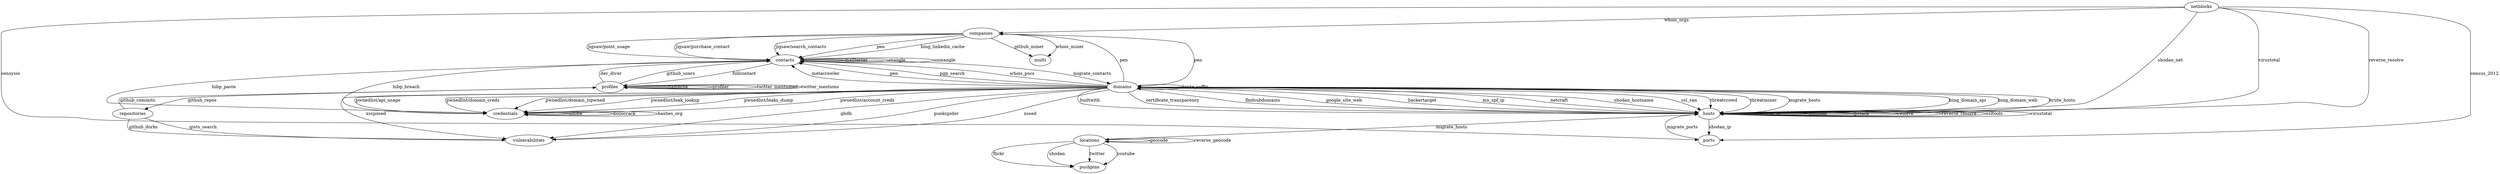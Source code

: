 digraph G {
size="200,200"
nodesep="2"
companies -> contacts [label = "bing_linkedin_cache"]
companies -> contacts [label = "jigsaw/point_usage"]
companies -> contacts [label = "jigsaw/purchase_contact"]
companies -> contacts [label = "jigsaw/search_contacts"]
companies -> contacts [label = "pen"]
companies -> domains [label = "pen"]
companies -> multi [label = "github_miner"]
companies -> multi [label = "whois_miner"]
contacts -> contacts [label = "mailtester"]
contacts -> contacts [label = "mangle"]
contacts -> contacts [label = "unmangle"]
contacts -> credentials [label = "hibp_breach"]
contacts -> credentials [label = "hibp_paste"]
contacts -> domains [label = "migrate_contacts"]
contacts -> profiles [label = "fullcontact"]
credentials -> credentials [label = "adobe"]
credentials -> credentials [label = "bozocrack"]
credentials -> credentials [label = "hashes_org"]
domains -> companies [label = "pen"]
domains -> contacts [label = "metacrawler"]
domains -> contacts [label = "pen"]
domains -> contacts [label = "pgp_search"]
domains -> contacts [label = "whois_pocs"]
domains -> credentials [label = "pwnedlist/account_creds"]
domains -> credentials [label = "pwnedlist/api_usage"]
domains -> credentials [label = "pwnedlist/domain_creds"]
domains -> credentials [label = "pwnedlist/domain_ispwned"]
domains -> credentials [label = "pwnedlist/leak_lookup"]
domains -> credentials [label = "pwnedlist/leaks_dump"]
domains -> domains [label = "brute_suffix"]
domains -> hosts [label = "bing_domain_api"]
domains -> hosts [label = "bing_domain_web"]
domains -> hosts [label = "brute_hosts"]
domains -> hosts [label = "builtwith"]
domains -> hosts [label = "certificate_transparency"]
domains -> hosts [label = "findsubdomains"]
domains -> hosts [label = "google_site_web"]
domains -> hosts [label = "hackertarget"]
domains -> hosts [label = "mx_spf_ip"]
domains -> hosts [label = "netcraft"]
domains -> hosts [label = "shodan_hostname"]
domains -> hosts [label = "ssl_san"]
domains -> hosts [label = "threatcrowd"]
domains -> hosts [label = "threatminer"]
domains -> vulnerabilities [label = "ghdb"]
domains -> vulnerabilities [label = "punkspider"]
domains -> vulnerabilities [label = "xssed"]
domains -> vulnerabilities [label = "xssposed"]
hosts -> domains [label = "migrate_hosts"]
hosts -> hosts [label = "bing_ip"]
hosts -> hosts [label = "ipinfodb"]
hosts -> hosts [label = "ipstack"]
hosts -> hosts [label = "resolve"]
hosts -> hosts [label = "reverse_resolve"]
hosts -> hosts [label = "ssltools"]
hosts -> hosts [label = "virustotal"]
hosts -> locations [label = "migrate_hosts"]
hosts -> ports [label = "shodan_ip"]
locations -> locations [label = "geocode"]
locations -> locations [label = "reverse_geocode"]
locations -> pushpins [label = "flickr"]
locations -> pushpins [label = "shodan"]
locations -> pushpins [label = "twitter"]
locations -> pushpins [label = "youtube"]
netblocks -> companies [label = "whois_orgs"]
netblocks -> hosts [label = "reverse_resolve"]
netblocks -> hosts [label = "shodan_net"]
netblocks -> hosts [label = "virustotal"]
netblocks -> ports [label = "census_2012"]
netblocks -> ports [label = "censysio"]
ports -> hosts [label = "migrate_ports"]
profiles -> contacts [label = "dev_diver"]
profiles -> contacts [label = "github_users"]
profiles -> profiles [label = "namechk"]
profiles -> profiles [label = "profiler"]
profiles -> profiles [label = "twitter_mentioned"]
profiles -> profiles [label = "twitter_mentions"]
profiles -> repositories [label = "github_repos"]
repositories -> profiles [label = "github_commits"]
repositories -> vulnerabilities [label = "gists_search"]
repositories -> vulnerabilities [label = "github_dorks"]
}
